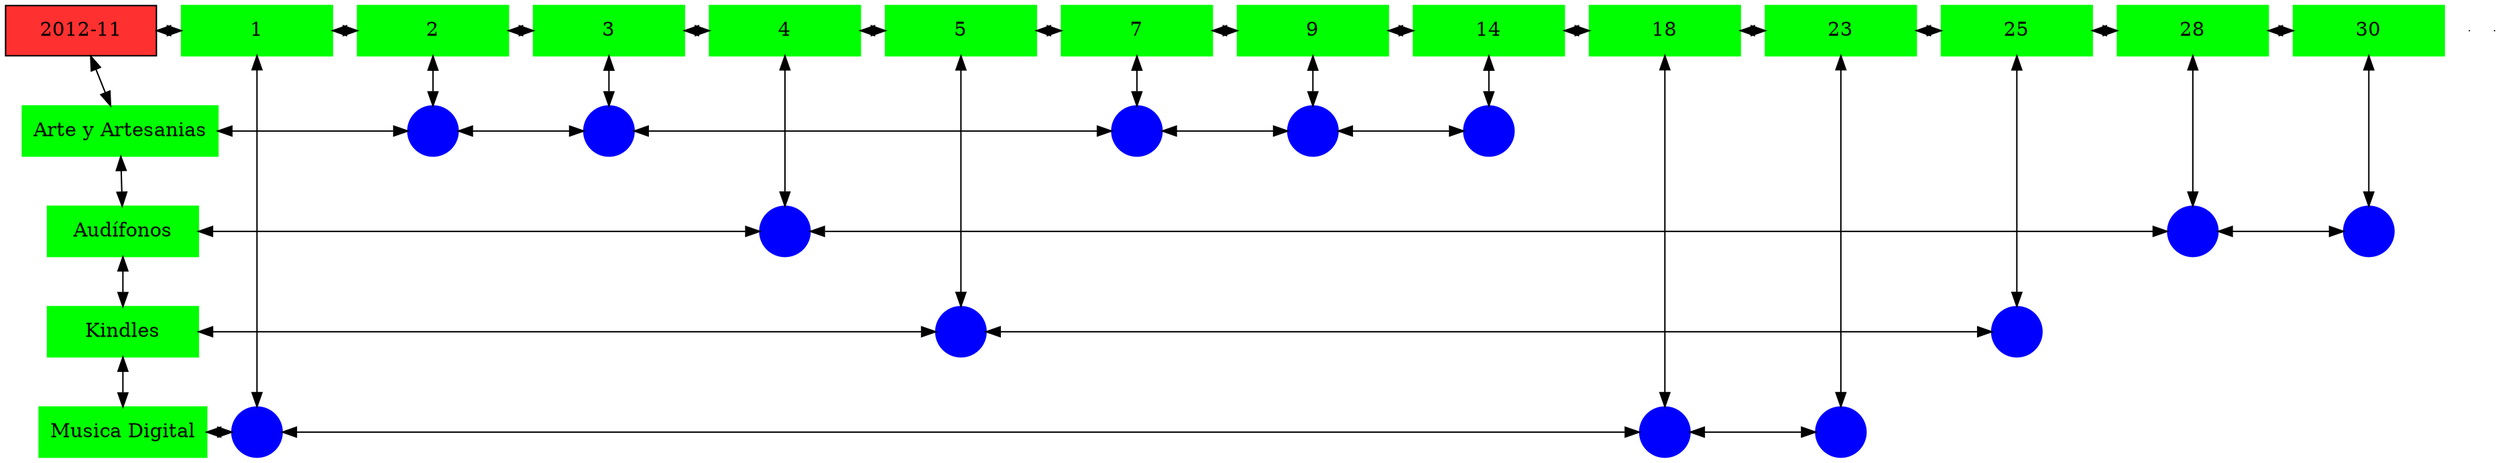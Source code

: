 digraph G{
node[shape="box"];
nodeMt[ label = "2012-11", width = 1.5, style = filled, fillcolor = firebrick1, group = 1 ];
e0[ shape = point, width = 0 ];
e1[ shape = point, width = 0 ];
node0xc001e55680[label="1",color=green,style =filled,width = 1.5 group=1];
nodeMt->node0xc001e55680[dir="both"];
{rank=same;nodeMt;node0xc001e55680;}
node0xc0021254a0[label="2",color=green,style =filled,width = 1.5 group=2];
node0xc001e55680->node0xc0021254a0[dir="both"];
{rank=same;node0xc001e55680;node0xc0021254a0;}
node0xc001f2d130[label="3",color=green,style =filled,width = 1.5 group=3];
node0xc0021254a0->node0xc001f2d130[dir="both"];
{rank=same;node0xc0021254a0;node0xc001f2d130;}
node0xc001ea7bd0[label="4",color=green,style =filled,width = 1.5 group=4];
node0xc001f2d130->node0xc001ea7bd0[dir="both"];
{rank=same;node0xc001f2d130;node0xc001ea7bd0;}
node0xc0022727d0[label="5",color=green,style =filled,width = 1.5 group=5];
node0xc001ea7bd0->node0xc0022727d0[dir="both"];
{rank=same;node0xc001ea7bd0;node0xc0022727d0;}
node0xc001ea6d20[label="7",color=green,style =filled,width = 1.5 group=7];
node0xc0022727d0->node0xc001ea6d20[dir="both"];
{rank=same;node0xc0022727d0;node0xc001ea6d20;}
node0xc001f5c7d0[label="9",color=green,style =filled,width = 1.5 group=9];
node0xc001ea6d20->node0xc001f5c7d0[dir="both"];
{rank=same;node0xc001ea6d20;node0xc001f5c7d0;}
node0xc0021a2410[label="14",color=green,style =filled,width = 1.5 group=14];
node0xc001f5c7d0->node0xc0021a2410[dir="both"];
{rank=same;node0xc001f5c7d0;node0xc0021a2410;}
node0xc0023081e0[label="18",color=green,style =filled,width = 1.5 group=18];
node0xc0021a2410->node0xc0023081e0[dir="both"];
{rank=same;node0xc0021a2410;node0xc0023081e0;}
node0xc001f2dd10[label="23",color=green,style =filled,width = 1.5 group=23];
node0xc0023081e0->node0xc001f2dd10[dir="both"];
{rank=same;node0xc0023081e0;node0xc001f2dd10;}
node0xc002239540[label="25",color=green,style =filled,width = 1.5 group=25];
node0xc001f2dd10->node0xc002239540[dir="both"];
{rank=same;node0xc001f2dd10;node0xc002239540;}
node0xc00207f450[label="28",color=green,style =filled,width = 1.5 group=28];
node0xc002239540->node0xc00207f450[dir="both"];
{rank=same;node0xc002239540;node0xc00207f450;}
node0xc001e81360[label="30",color=green,style =filled,width = 1.5 group=30];
node0xc00207f450->node0xc001e81360[dir="both"];
{rank=same;node0xc00207f450;node0xc001e81360;}
node0xc001ea6cd0[label="Arte y Artesanias",color=green,style =filled width = 1.5 group=1];
node0xc00212ab00[label="",color=blue,style =filled, width = 0.5 group=2 shape=circle];
node0xc001ea6cd0->node0xc00212ab00[dir="both"];
{rank=same;node0xc001ea6cd0;node0xc00212ab00;}
node0xc002115600[label="",color=blue,style =filled, width = 0.5 group=3 shape=circle];
node0xc00212ab00->node0xc002115600[dir="both"];
{rank=same;node0xc002115600;node0xc00212ab00;}
node0xc0022ddb00[label="",color=blue,style =filled, width = 0.5 group=7 shape=circle];
node0xc002115600->node0xc0022ddb00[dir="both"];
{rank=same;node0xc0022ddb00;node0xc002115600;}
node0xc001f5a700[label="",color=blue,style =filled, width = 0.5 group=9 shape=circle];
node0xc0022ddb00->node0xc001f5a700[dir="both"];
{rank=same;node0xc001f5a700;node0xc0022ddb00;}
node0xc002199480[label="",color=blue,style =filled, width = 0.5 group=14 shape=circle];
node0xc001f5a700->node0xc002199480[dir="both"];
{rank=same;node0xc002199480;node0xc001f5a700;}
node0xc001e81310[label="Audífonos",color=green,style =filled width = 1.5 group=1];
node0xc001ea5100[label="",color=blue,style =filled, width = 0.5 group=4 shape=circle];
node0xc001e81310->node0xc001ea5100[dir="both"];
{rank=same;node0xc001e81310;node0xc001ea5100;}
node0xc00207b600[label="",color=blue,style =filled, width = 0.5 group=28 shape=circle];
node0xc001ea5100->node0xc00207b600[dir="both"];
{rank=same;node0xc00207b600;node0xc001ea5100;}
node0xc001e75500[label="",color=blue,style =filled, width = 0.5 group=30 shape=circle];
node0xc00207b600->node0xc001e75500[dir="both"];
{rank=same;node0xc001e75500;node0xc00207b600;}
node0xc0022394f0[label="Kindles",color=green,style =filled width = 1.5 group=1];
node0xc002270800[label="",color=blue,style =filled, width = 0.5 group=5 shape=circle];
node0xc0022394f0->node0xc002270800[dir="both"];
{rank=same;node0xc0022394f0;node0xc002270800;}
node0xc002286b80[label="",color=blue,style =filled, width = 0.5 group=25 shape=circle];
node0xc002270800->node0xc002286b80[dir="both"];
{rank=same;node0xc002286b80;node0xc002270800;}
node0xc001e55630[label="Musica Digital",color=green,style =filled width = 1.5 group=1];
node0xc001e5c080[label="",color=blue,style =filled, width = 0.5 group=1 shape=circle];
node0xc001e55630->node0xc001e5c080[dir="both"];
{rank=same;node0xc001e55630;node0xc001e5c080;}
node0xc002304780[label="",color=blue,style =filled, width = 0.5 group=18 shape=circle];
node0xc001e5c080->node0xc002304780[dir="both"];
{rank=same;node0xc002304780;node0xc001e5c080;}
node0xc001f29800[label="",color=blue,style =filled, width = 0.5 group=23 shape=circle];
node0xc002304780->node0xc001f29800[dir="both"];
{rank=same;node0xc001f29800;node0xc002304780;}
node0xc001e55680->node0xc001e5c080[dir="both"];
node0xc0021254a0->node0xc00212ab00[dir="both"];
node0xc001f2d130->node0xc002115600[dir="both"];
node0xc001ea7bd0->node0xc001ea5100[dir="both"];
node0xc0022727d0->node0xc002270800[dir="both"];
node0xc001ea6d20->node0xc0022ddb00[dir="both"];
node0xc001f5c7d0->node0xc001f5a700[dir="both"];
node0xc0021a2410->node0xc002199480[dir="both"];
node0xc0023081e0->node0xc002304780[dir="both"];
node0xc001f2dd10->node0xc001f29800[dir="both"];
node0xc002239540->node0xc002286b80[dir="both"];
node0xc00207f450->node0xc00207b600[dir="both"];
node0xc001e81360->node0xc001e75500[dir="both"];
nodeMt->node0xc001ea6cd0[dir="both"];
node0xc001ea6cd0->node0xc001e81310[dir="both"];
node0xc001e81310->node0xc0022394f0[dir="both"];
node0xc0022394f0->node0xc001e55630[dir="both"];
}
